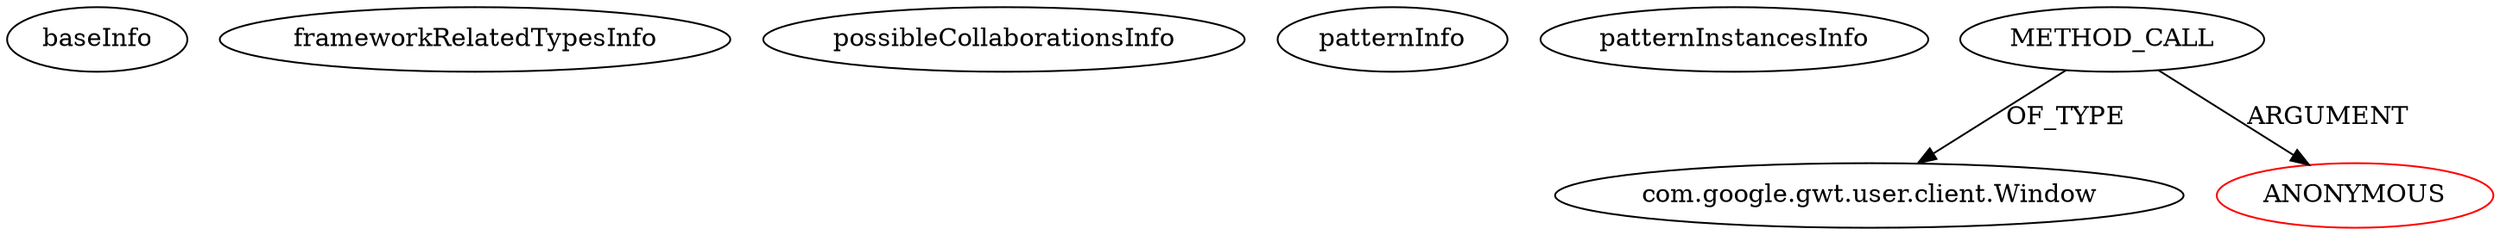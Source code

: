 digraph {
baseInfo[graphId=107,category="pattern",isAnonymous=true,possibleRelation=false]
frameworkRelatedTypesInfo[]
possibleCollaborationsInfo[]
patternInfo[frequency=4.0,patternRootClient=0]
patternInstancesInfo[0="hmiguellima-ugat~/hmiguellima-ugat/ugat-master/src/org/ucp/ugat/client/common/AppModule.java~void addTopPanel()~3045",1="hmiguellima-ugat~/hmiguellima-ugat/ugat-master/src/org/ucp/gwt/widgets/CMenu.java~void CMenu()~2974",2="acharneski-LangtonAnts~/acharneski-LangtonAnts/LangtonAnts-master/gwt/HyperAnt/src/org/simiacryptus/ant/gwt/AntLib.java~void AntDialog(int,int,com.google.gwt.canvas.client.Canvas,java.lang.String)~482",3="skavish-collaborative-paint~/skavish-collaborative-paint/collaborative-paint-master/src/com/acme/collpaint/client/page/CollPaintPresenter.java~void whenLoggedIn(java.lang.String)~4490"]
3[label="com.google.gwt.user.client.Window",vertexType="FRAMEWORK_CLASS_TYPE",isFrameworkType=false]
2[label="METHOD_CALL",vertexType="OUTSIDE_CALL",isFrameworkType=false]
0[label="ANONYMOUS",vertexType="ROOT_ANONYMOUS_DECLARATION",isFrameworkType=false,color=red]
2->3[label="OF_TYPE"]
2->0[label="ARGUMENT"]
}
